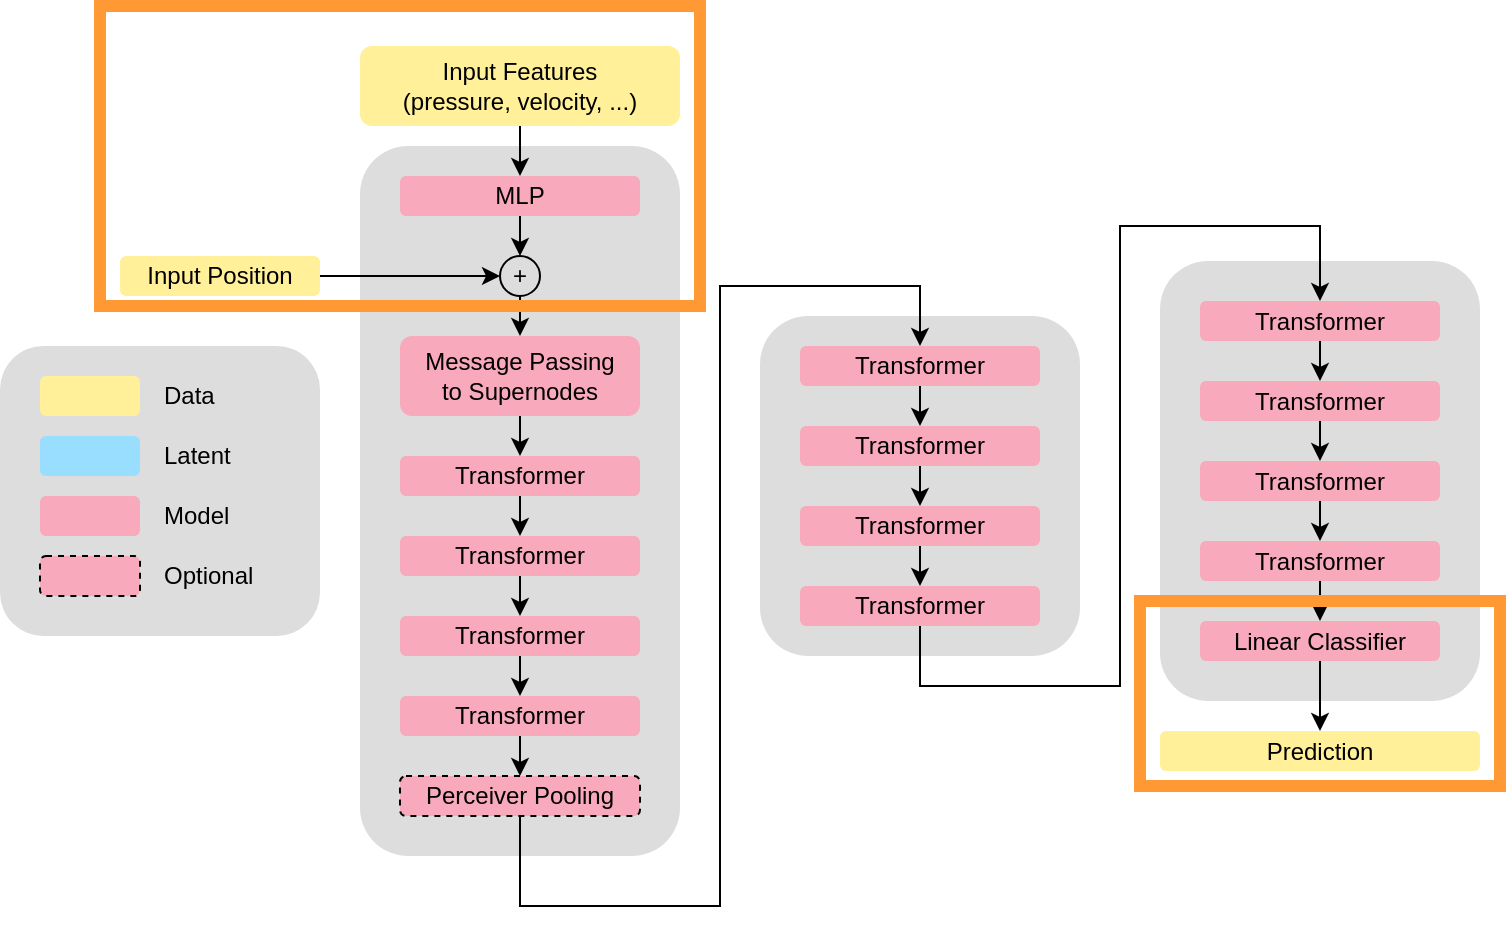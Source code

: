<mxfile version="15.4.0" type="device" pages="5"><diagram name="upt-dense-classifier" id="ya03KvJXZ_tSuceW642-"><mxGraphModel dx="785" dy="685" grid="1" gridSize="10" guides="1" tooltips="1" connect="1" arrows="1" fold="1" page="0" pageScale="1" pageWidth="850" pageHeight="1100" math="1" shadow="0"><root><mxCell id="76xxISr8HpUPfepOlkHv-0"/><mxCell id="76xxISr8HpUPfepOlkHv-1" parent="76xxISr8HpUPfepOlkHv-0"/><mxCell id="76xxISr8HpUPfepOlkHv-2" value="" style="rounded=1;whiteSpace=wrap;html=1;fillColor=#dddddd;fontColor=#333333;strokeColor=none;" vertex="1" parent="76xxISr8HpUPfepOlkHv-1"><mxGeometry x="840" y="205" width="160" height="170" as="geometry"/></mxCell><mxCell id="76xxISr8HpUPfepOlkHv-3" value="" style="rounded=1;whiteSpace=wrap;html=1;fillColor=#dddddd;fontColor=#333333;strokeColor=none;" vertex="1" parent="76xxISr8HpUPfepOlkHv-1"><mxGeometry x="640" y="120" width="160" height="355" as="geometry"/></mxCell><mxCell id="76xxISr8HpUPfepOlkHv-4" value="Message Passing&lt;br&gt;to Supernodes" style="rounded=1;whiteSpace=wrap;html=1;fillColor=#F9A9BC;strokeColor=none;" vertex="1" parent="76xxISr8HpUPfepOlkHv-1"><mxGeometry x="660" y="215" width="120" height="40" as="geometry"/></mxCell><mxCell id="76xxISr8HpUPfepOlkHv-5" style="edgeStyle=orthogonalEdgeStyle;rounded=0;orthogonalLoop=1;jettySize=auto;html=1;exitX=0.5;exitY=1;exitDx=0;exitDy=0;entryX=0.5;entryY=0;entryDx=0;entryDy=0;" edge="1" parent="76xxISr8HpUPfepOlkHv-1" source="76xxISr8HpUPfepOlkHv-4" target="76xxISr8HpUPfepOlkHv-7"><mxGeometry relative="1" as="geometry"><mxPoint x="720" y="275" as="sourcePoint"/></mxGeometry></mxCell><mxCell id="76xxISr8HpUPfepOlkHv-6" style="edgeStyle=orthogonalEdgeStyle;rounded=0;orthogonalLoop=1;jettySize=auto;html=1;exitX=0.5;exitY=1;exitDx=0;exitDy=0;entryX=0.5;entryY=0;entryDx=0;entryDy=0;" edge="1" parent="76xxISr8HpUPfepOlkHv-1" source="76xxISr8HpUPfepOlkHv-7" target="76xxISr8HpUPfepOlkHv-22"><mxGeometry relative="1" as="geometry"/></mxCell><mxCell id="76xxISr8HpUPfepOlkHv-7" value="Transformer" style="rounded=1;whiteSpace=wrap;html=1;fillColor=#F9A9BC;strokeColor=none;" vertex="1" parent="76xxISr8HpUPfepOlkHv-1"><mxGeometry x="660" y="275" width="120" height="20" as="geometry"/></mxCell><mxCell id="76xxISr8HpUPfepOlkHv-9" value="Perceiver Pooling" style="rounded=1;whiteSpace=wrap;html=1;fillColor=#F9A9BC;strokeColor=#000000;dashed=1;" vertex="1" parent="76xxISr8HpUPfepOlkHv-1"><mxGeometry x="660" y="435" width="120" height="20" as="geometry"/></mxCell><mxCell id="76xxISr8HpUPfepOlkHv-10" value="" style="rounded=1;whiteSpace=wrap;html=1;fillColor=#dddddd;fontColor=#333333;strokeColor=none;" vertex="1" parent="76xxISr8HpUPfepOlkHv-1"><mxGeometry x="460" y="220" width="160" height="145" as="geometry"/></mxCell><mxCell id="76xxISr8HpUPfepOlkHv-11" value="" style="rounded=1;whiteSpace=wrap;html=1;fillColor=#FFF099;strokeColor=none;" vertex="1" parent="76xxISr8HpUPfepOlkHv-1"><mxGeometry x="480" y="235" width="50" height="20" as="geometry"/></mxCell><mxCell id="76xxISr8HpUPfepOlkHv-12" value="Data" style="text;html=1;strokeColor=none;fillColor=none;align=left;verticalAlign=middle;whiteSpace=wrap;rounded=0;" vertex="1" parent="76xxISr8HpUPfepOlkHv-1"><mxGeometry x="540" y="235" width="60" height="20" as="geometry"/></mxCell><mxCell id="76xxISr8HpUPfepOlkHv-13" value="" style="rounded=1;whiteSpace=wrap;html=1;fillColor=#F9A9BC;strokeColor=none;" vertex="1" parent="76xxISr8HpUPfepOlkHv-1"><mxGeometry x="480" y="295" width="50" height="20" as="geometry"/></mxCell><mxCell id="76xxISr8HpUPfepOlkHv-14" value="Model" style="text;html=1;strokeColor=none;fillColor=none;align=left;verticalAlign=middle;whiteSpace=wrap;rounded=0;" vertex="1" parent="76xxISr8HpUPfepOlkHv-1"><mxGeometry x="540" y="295" width="60" height="20" as="geometry"/></mxCell><mxCell id="76xxISr8HpUPfepOlkHv-15" value="" style="rounded=1;whiteSpace=wrap;html=1;fillColor=#F9A9BC;strokeColor=#000000;dashed=1;" vertex="1" parent="76xxISr8HpUPfepOlkHv-1"><mxGeometry x="480" y="325" width="50" height="20" as="geometry"/></mxCell><mxCell id="76xxISr8HpUPfepOlkHv-16" value="Optional" style="text;html=1;strokeColor=none;fillColor=none;align=left;verticalAlign=middle;whiteSpace=wrap;rounded=0;" vertex="1" parent="76xxISr8HpUPfepOlkHv-1"><mxGeometry x="540" y="325" width="60" height="20" as="geometry"/></mxCell><mxCell id="76xxISr8HpUPfepOlkHv-17" style="edgeStyle=orthogonalEdgeStyle;rounded=0;orthogonalLoop=1;jettySize=auto;html=1;exitX=0.5;exitY=1;exitDx=0;exitDy=0;entryX=0.5;entryY=0;entryDx=0;entryDy=0;" edge="1" parent="76xxISr8HpUPfepOlkHv-1" source="76xxISr8HpUPfepOlkHv-18" target="76xxISr8HpUPfepOlkHv-9"><mxGeometry relative="1" as="geometry"/></mxCell><mxCell id="76xxISr8HpUPfepOlkHv-18" value="Transformer" style="rounded=1;whiteSpace=wrap;html=1;fillColor=#F9A9BC;strokeColor=none;" vertex="1" parent="76xxISr8HpUPfepOlkHv-1"><mxGeometry x="660" y="395" width="120" height="20" as="geometry"/></mxCell><mxCell id="76xxISr8HpUPfepOlkHv-19" style="edgeStyle=orthogonalEdgeStyle;rounded=0;orthogonalLoop=1;jettySize=auto;html=1;exitX=0.5;exitY=1;exitDx=0;exitDy=0;entryX=0.5;entryY=0;entryDx=0;entryDy=0;" edge="1" parent="76xxISr8HpUPfepOlkHv-1" source="76xxISr8HpUPfepOlkHv-20" target="76xxISr8HpUPfepOlkHv-18"><mxGeometry relative="1" as="geometry"/></mxCell><mxCell id="76xxISr8HpUPfepOlkHv-20" value="Transformer" style="rounded=1;whiteSpace=wrap;html=1;fillColor=#F9A9BC;strokeColor=none;" vertex="1" parent="76xxISr8HpUPfepOlkHv-1"><mxGeometry x="660" y="355" width="120" height="20" as="geometry"/></mxCell><mxCell id="76xxISr8HpUPfepOlkHv-21" style="edgeStyle=orthogonalEdgeStyle;rounded=0;orthogonalLoop=1;jettySize=auto;html=1;exitX=0.5;exitY=1;exitDx=0;exitDy=0;entryX=0.5;entryY=0;entryDx=0;entryDy=0;" edge="1" parent="76xxISr8HpUPfepOlkHv-1" source="76xxISr8HpUPfepOlkHv-22" target="76xxISr8HpUPfepOlkHv-20"><mxGeometry relative="1" as="geometry"/></mxCell><mxCell id="76xxISr8HpUPfepOlkHv-22" value="Transformer" style="rounded=1;whiteSpace=wrap;html=1;fillColor=#F9A9BC;strokeColor=none;" vertex="1" parent="76xxISr8HpUPfepOlkHv-1"><mxGeometry x="660" y="315" width="120" height="20" as="geometry"/></mxCell><mxCell id="76xxISr8HpUPfepOlkHv-23" style="edgeStyle=orthogonalEdgeStyle;rounded=0;orthogonalLoop=1;jettySize=auto;html=1;exitX=0.5;exitY=1;exitDx=0;exitDy=0;entryX=0.5;entryY=0;entryDx=0;entryDy=0;" edge="1" parent="76xxISr8HpUPfepOlkHv-1" source="76xxISr8HpUPfepOlkHv-24" target="76xxISr8HpUPfepOlkHv-30"><mxGeometry relative="1" as="geometry"/></mxCell><mxCell id="76xxISr8HpUPfepOlkHv-24" value="Transformer" style="rounded=1;whiteSpace=wrap;html=1;fillColor=#F9A9BC;strokeColor=none;" vertex="1" parent="76xxISr8HpUPfepOlkHv-1"><mxGeometry x="860" y="220" width="120" height="20" as="geometry"/></mxCell><mxCell id="76xxISr8HpUPfepOlkHv-26" value="Transformer" style="rounded=1;whiteSpace=wrap;html=1;fillColor=#F9A9BC;strokeColor=none;" vertex="1" parent="76xxISr8HpUPfepOlkHv-1"><mxGeometry x="860" y="340" width="120" height="20" as="geometry"/></mxCell><mxCell id="76xxISr8HpUPfepOlkHv-27" style="edgeStyle=orthogonalEdgeStyle;rounded=0;orthogonalLoop=1;jettySize=auto;html=1;exitX=0.5;exitY=1;exitDx=0;exitDy=0;entryX=0.5;entryY=0;entryDx=0;entryDy=0;" edge="1" parent="76xxISr8HpUPfepOlkHv-1" source="76xxISr8HpUPfepOlkHv-28" target="76xxISr8HpUPfepOlkHv-26"><mxGeometry relative="1" as="geometry"/></mxCell><mxCell id="76xxISr8HpUPfepOlkHv-28" value="Transformer" style="rounded=1;whiteSpace=wrap;html=1;fillColor=#F9A9BC;strokeColor=none;" vertex="1" parent="76xxISr8HpUPfepOlkHv-1"><mxGeometry x="860" y="300" width="120" height="20" as="geometry"/></mxCell><mxCell id="76xxISr8HpUPfepOlkHv-29" style="edgeStyle=orthogonalEdgeStyle;rounded=0;orthogonalLoop=1;jettySize=auto;html=1;exitX=0.5;exitY=1;exitDx=0;exitDy=0;entryX=0.5;entryY=0;entryDx=0;entryDy=0;" edge="1" parent="76xxISr8HpUPfepOlkHv-1" source="76xxISr8HpUPfepOlkHv-30" target="76xxISr8HpUPfepOlkHv-28"><mxGeometry relative="1" as="geometry"/></mxCell><mxCell id="76xxISr8HpUPfepOlkHv-30" value="Transformer" style="rounded=1;whiteSpace=wrap;html=1;fillColor=#F9A9BC;strokeColor=none;" vertex="1" parent="76xxISr8HpUPfepOlkHv-1"><mxGeometry x="860" y="260" width="120" height="20" as="geometry"/></mxCell><mxCell id="76xxISr8HpUPfepOlkHv-31" value="" style="rounded=1;whiteSpace=wrap;html=1;fillColor=#dddddd;fontColor=#333333;strokeColor=none;" vertex="1" parent="76xxISr8HpUPfepOlkHv-1"><mxGeometry x="1040" y="177.5" width="160" height="220" as="geometry"/></mxCell><mxCell id="76xxISr8HpUPfepOlkHv-32" style="edgeStyle=orthogonalEdgeStyle;rounded=0;orthogonalLoop=1;jettySize=auto;html=1;exitX=0.5;exitY=1;exitDx=0;exitDy=0;entryX=0.5;entryY=0;entryDx=0;entryDy=0;" edge="1" parent="76xxISr8HpUPfepOlkHv-1" source="76xxISr8HpUPfepOlkHv-33" target="76xxISr8HpUPfepOlkHv-39"><mxGeometry relative="1" as="geometry"/></mxCell><mxCell id="76xxISr8HpUPfepOlkHv-33" value="Transformer" style="rounded=1;whiteSpace=wrap;html=1;fillColor=#F9A9BC;strokeColor=none;" vertex="1" parent="76xxISr8HpUPfepOlkHv-1"><mxGeometry x="1060" y="197.5" width="120" height="20" as="geometry"/></mxCell><mxCell id="76xxISr8HpUPfepOlkHv-34" style="edgeStyle=orthogonalEdgeStyle;rounded=0;orthogonalLoop=1;jettySize=auto;html=1;exitX=0.5;exitY=1;exitDx=0;exitDy=0;entryX=0.5;entryY=0;entryDx=0;entryDy=0;" edge="1" parent="76xxISr8HpUPfepOlkHv-1" source="76xxISr8HpUPfepOlkHv-35" target="76xxISr8HpUPfepOlkHv-41"><mxGeometry relative="1" as="geometry"/></mxCell><mxCell id="76xxISr8HpUPfepOlkHv-35" value="Transformer" style="rounded=1;whiteSpace=wrap;html=1;fillColor=#F9A9BC;strokeColor=none;" vertex="1" parent="76xxISr8HpUPfepOlkHv-1"><mxGeometry x="1060" y="317.5" width="120" height="20" as="geometry"/></mxCell><mxCell id="76xxISr8HpUPfepOlkHv-36" style="edgeStyle=orthogonalEdgeStyle;rounded=0;orthogonalLoop=1;jettySize=auto;html=1;exitX=0.5;exitY=1;exitDx=0;exitDy=0;entryX=0.5;entryY=0;entryDx=0;entryDy=0;" edge="1" parent="76xxISr8HpUPfepOlkHv-1" source="76xxISr8HpUPfepOlkHv-37" target="76xxISr8HpUPfepOlkHv-35"><mxGeometry relative="1" as="geometry"/></mxCell><mxCell id="76xxISr8HpUPfepOlkHv-37" value="Transformer" style="rounded=1;whiteSpace=wrap;html=1;fillColor=#F9A9BC;strokeColor=none;" vertex="1" parent="76xxISr8HpUPfepOlkHv-1"><mxGeometry x="1060" y="277.5" width="120" height="20" as="geometry"/></mxCell><mxCell id="76xxISr8HpUPfepOlkHv-38" style="edgeStyle=orthogonalEdgeStyle;rounded=0;orthogonalLoop=1;jettySize=auto;html=1;exitX=0.5;exitY=1;exitDx=0;exitDy=0;entryX=0.5;entryY=0;entryDx=0;entryDy=0;" edge="1" parent="76xxISr8HpUPfepOlkHv-1" source="76xxISr8HpUPfepOlkHv-39" target="76xxISr8HpUPfepOlkHv-37"><mxGeometry relative="1" as="geometry"/></mxCell><mxCell id="76xxISr8HpUPfepOlkHv-39" value="Transformer" style="rounded=1;whiteSpace=wrap;html=1;fillColor=#F9A9BC;strokeColor=none;" vertex="1" parent="76xxISr8HpUPfepOlkHv-1"><mxGeometry x="1060" y="237.5" width="120" height="20" as="geometry"/></mxCell><mxCell id="76xxISr8HpUPfepOlkHv-40" style="edgeStyle=orthogonalEdgeStyle;rounded=0;orthogonalLoop=1;jettySize=auto;html=1;exitX=0.5;exitY=1;exitDx=0;exitDy=0;entryX=0.5;entryY=0;entryDx=0;entryDy=0;" edge="1" parent="76xxISr8HpUPfepOlkHv-1" source="76xxISr8HpUPfepOlkHv-41" target="76xxISr8HpUPfepOlkHv-56"><mxGeometry relative="1" as="geometry"/></mxCell><mxCell id="76xxISr8HpUPfepOlkHv-41" value="Linear Classifier" style="rounded=1;whiteSpace=wrap;html=1;fillColor=#F9A9BC;strokeColor=none;" vertex="1" parent="76xxISr8HpUPfepOlkHv-1"><mxGeometry x="1060" y="357.5" width="120" height="20" as="geometry"/></mxCell><mxCell id="76xxISr8HpUPfepOlkHv-42" value="" style="rounded=1;whiteSpace=wrap;html=1;fillColor=#99deff;strokeColor=none;" vertex="1" parent="76xxISr8HpUPfepOlkHv-1"><mxGeometry x="480" y="265" width="50" height="20" as="geometry"/></mxCell><mxCell id="76xxISr8HpUPfepOlkHv-43" value="Latent" style="text;html=1;strokeColor=none;fillColor=none;align=left;verticalAlign=middle;whiteSpace=wrap;rounded=0;" vertex="1" parent="76xxISr8HpUPfepOlkHv-1"><mxGeometry x="540" y="265" width="60" height="20" as="geometry"/></mxCell><mxCell id="76xxISr8HpUPfepOlkHv-44" style="edgeStyle=orthogonalEdgeStyle;rounded=0;orthogonalLoop=1;jettySize=auto;html=1;exitX=0.5;exitY=1;exitDx=0;exitDy=0;entryX=0.5;entryY=0;entryDx=0;entryDy=0;" edge="1" parent="76xxISr8HpUPfepOlkHv-1" source="76xxISr8HpUPfepOlkHv-45" target="76xxISr8HpUPfepOlkHv-48"><mxGeometry relative="1" as="geometry"/></mxCell><mxCell id="76xxISr8HpUPfepOlkHv-45" value="Input Features&lt;br&gt;(pressure, velocity, ...)" style="rounded=1;whiteSpace=wrap;html=1;fillColor=#FFF099;strokeColor=none;" vertex="1" parent="76xxISr8HpUPfepOlkHv-1"><mxGeometry x="640" y="70" width="160" height="40" as="geometry"/></mxCell><mxCell id="76xxISr8HpUPfepOlkHv-46" value="Input Position" style="rounded=1;whiteSpace=wrap;html=1;fillColor=#FFF099;strokeColor=none;" vertex="1" parent="76xxISr8HpUPfepOlkHv-1"><mxGeometry x="520" y="175" width="100" height="20" as="geometry"/></mxCell><mxCell id="76xxISr8HpUPfepOlkHv-47" style="edgeStyle=orthogonalEdgeStyle;rounded=0;orthogonalLoop=1;jettySize=auto;html=1;exitX=0.5;exitY=1;exitDx=0;exitDy=0;entryX=0.5;entryY=0;entryDx=0;entryDy=0;" edge="1" parent="76xxISr8HpUPfepOlkHv-1" source="76xxISr8HpUPfepOlkHv-48" target="76xxISr8HpUPfepOlkHv-51"><mxGeometry relative="1" as="geometry"/></mxCell><mxCell id="76xxISr8HpUPfepOlkHv-48" value="MLP" style="rounded=1;whiteSpace=wrap;html=1;fillColor=#F9A9BC;strokeColor=none;" vertex="1" parent="76xxISr8HpUPfepOlkHv-1"><mxGeometry x="660" y="135" width="120" height="20" as="geometry"/></mxCell><mxCell id="76xxISr8HpUPfepOlkHv-49" style="edgeStyle=orthogonalEdgeStyle;rounded=0;orthogonalLoop=1;jettySize=auto;html=1;entryX=0;entryY=0.5;entryDx=0;entryDy=0;exitX=1;exitY=0.5;exitDx=0;exitDy=0;" edge="1" parent="76xxISr8HpUPfepOlkHv-1" source="76xxISr8HpUPfepOlkHv-46" target="76xxISr8HpUPfepOlkHv-51"><mxGeometry relative="1" as="geometry"><mxPoint x="630" y="205" as="sourcePoint"/></mxGeometry></mxCell><mxCell id="76xxISr8HpUPfepOlkHv-50" style="edgeStyle=orthogonalEdgeStyle;rounded=0;orthogonalLoop=1;jettySize=auto;html=1;exitX=0.5;exitY=1;exitDx=0;exitDy=0;entryX=0.5;entryY=0;entryDx=0;entryDy=0;" edge="1" parent="76xxISr8HpUPfepOlkHv-1" source="76xxISr8HpUPfepOlkHv-51" target="76xxISr8HpUPfepOlkHv-4"><mxGeometry relative="1" as="geometry"/></mxCell><mxCell id="76xxISr8HpUPfepOlkHv-51" value="+" style="ellipse;whiteSpace=wrap;html=1;rounded=1;strokeColor=#000000;fillColor=none;" vertex="1" parent="76xxISr8HpUPfepOlkHv-1"><mxGeometry x="710" y="175" width="20" height="20" as="geometry"/></mxCell><mxCell id="76xxISr8HpUPfepOlkHv-52" style="edgeStyle=orthogonalEdgeStyle;rounded=0;orthogonalLoop=1;jettySize=auto;html=1;exitX=0.5;exitY=1;exitDx=0;exitDy=0;entryX=0.5;entryY=0;entryDx=0;entryDy=0;" edge="1" parent="76xxISr8HpUPfepOlkHv-1" source="76xxISr8HpUPfepOlkHv-9" target="76xxISr8HpUPfepOlkHv-24"><mxGeometry relative="1" as="geometry"><Array as="points"><mxPoint x="720" y="500"/><mxPoint x="820" y="500"/><mxPoint x="820" y="190"/><mxPoint x="920" y="190"/></Array><mxPoint x="780" y="500" as="sourcePoint"/></mxGeometry></mxCell><mxCell id="76xxISr8HpUPfepOlkHv-54" style="edgeStyle=orthogonalEdgeStyle;rounded=0;orthogonalLoop=1;jettySize=auto;html=1;exitX=0.5;exitY=1;exitDx=0;exitDy=0;entryX=0.5;entryY=0;entryDx=0;entryDy=0;" edge="1" parent="76xxISr8HpUPfepOlkHv-1" source="76xxISr8HpUPfepOlkHv-26" target="76xxISr8HpUPfepOlkHv-33"><mxGeometry relative="1" as="geometry"><Array as="points"><mxPoint x="920" y="390"/><mxPoint x="1020" y="390"/><mxPoint x="1020" y="160"/><mxPoint x="1120" y="160"/></Array><mxPoint x="920" y="415" as="sourcePoint"/></mxGeometry></mxCell><mxCell id="76xxISr8HpUPfepOlkHv-56" value="Prediction" style="rounded=1;whiteSpace=wrap;html=1;fillColor=#FFF099;strokeColor=none;" vertex="1" parent="76xxISr8HpUPfepOlkHv-1"><mxGeometry x="1040" y="412.5" width="160" height="20" as="geometry"/></mxCell><mxCell id="oowcF7A5mUZJTLLpYJBa-1" value="" style="rounded=0;whiteSpace=wrap;html=1;fillColor=none;strokeColor=#FF9933;strokeWidth=6;" vertex="1" parent="76xxISr8HpUPfepOlkHv-1"><mxGeometry x="510" y="50" width="300" height="150" as="geometry"/></mxCell><mxCell id="oowcF7A5mUZJTLLpYJBa-2" value="" style="rounded=0;whiteSpace=wrap;html=1;fillColor=none;strokeColor=#FF9933;strokeWidth=6;" vertex="1" parent="76xxISr8HpUPfepOlkHv-1"><mxGeometry x="1030" y="347.5" width="180" height="92.5" as="geometry"/></mxCell></root></mxGraphModel></diagram><diagram name="upt-dense-autoencoder" id="kDYe3Ld5c09P2kZd4CI2"><mxGraphModel dx="785" dy="685" grid="1" gridSize="10" guides="1" tooltips="1" connect="1" arrows="1" fold="1" page="0" pageScale="1" pageWidth="850" pageHeight="1100" math="1" shadow="0"><root><mxCell id="kc3K9dX5FLttQ3ZfNbkt-0"/><mxCell id="kc3K9dX5FLttQ3ZfNbkt-1" parent="kc3K9dX5FLttQ3ZfNbkt-0"/><mxCell id="kc3K9dX5FLttQ3ZfNbkt-2" value="" style="rounded=1;whiteSpace=wrap;html=1;fillColor=#dddddd;fontColor=#333333;strokeColor=none;" vertex="1" parent="kc3K9dX5FLttQ3ZfNbkt-1"><mxGeometry x="840" y="205" width="160" height="170" as="geometry"/></mxCell><mxCell id="kc3K9dX5FLttQ3ZfNbkt-3" value="" style="rounded=1;whiteSpace=wrap;html=1;fillColor=#dddddd;fontColor=#333333;strokeColor=none;" vertex="1" parent="kc3K9dX5FLttQ3ZfNbkt-1"><mxGeometry x="640" y="120" width="160" height="355" as="geometry"/></mxCell><mxCell id="kc3K9dX5FLttQ3ZfNbkt-4" value="Message Passing&lt;br&gt;to Supernodes" style="rounded=1;whiteSpace=wrap;html=1;fillColor=#F9A9BC;strokeColor=none;" vertex="1" parent="kc3K9dX5FLttQ3ZfNbkt-1"><mxGeometry x="660" y="215" width="120" height="40" as="geometry"/></mxCell><mxCell id="kc3K9dX5FLttQ3ZfNbkt-5" style="edgeStyle=orthogonalEdgeStyle;rounded=0;orthogonalLoop=1;jettySize=auto;html=1;exitX=0.5;exitY=1;exitDx=0;exitDy=0;entryX=0.5;entryY=0;entryDx=0;entryDy=0;" edge="1" parent="kc3K9dX5FLttQ3ZfNbkt-1" source="kc3K9dX5FLttQ3ZfNbkt-4" target="kc3K9dX5FLttQ3ZfNbkt-7"><mxGeometry relative="1" as="geometry"><mxPoint x="720" y="275" as="sourcePoint"/></mxGeometry></mxCell><mxCell id="kc3K9dX5FLttQ3ZfNbkt-6" style="edgeStyle=orthogonalEdgeStyle;rounded=0;orthogonalLoop=1;jettySize=auto;html=1;exitX=0.5;exitY=1;exitDx=0;exitDy=0;entryX=0.5;entryY=0;entryDx=0;entryDy=0;" edge="1" parent="kc3K9dX5FLttQ3ZfNbkt-1" source="kc3K9dX5FLttQ3ZfNbkt-7" target="kc3K9dX5FLttQ3ZfNbkt-21"><mxGeometry relative="1" as="geometry"/></mxCell><mxCell id="kc3K9dX5FLttQ3ZfNbkt-7" value="Transformer" style="rounded=1;whiteSpace=wrap;html=1;fillColor=#F9A9BC;strokeColor=none;" vertex="1" parent="kc3K9dX5FLttQ3ZfNbkt-1"><mxGeometry x="660" y="275" width="120" height="20" as="geometry"/></mxCell><mxCell id="kc3K9dX5FLttQ3ZfNbkt-8" value="Perceiver Pooling" style="rounded=1;whiteSpace=wrap;html=1;fillColor=#F9A9BC;strokeColor=#000000;dashed=1;" vertex="1" parent="kc3K9dX5FLttQ3ZfNbkt-1"><mxGeometry x="660" y="435" width="120" height="20" as="geometry"/></mxCell><mxCell id="kc3K9dX5FLttQ3ZfNbkt-9" value="" style="rounded=1;whiteSpace=wrap;html=1;fillColor=#dddddd;fontColor=#333333;strokeColor=none;" vertex="1" parent="kc3K9dX5FLttQ3ZfNbkt-1"><mxGeometry x="460" y="220" width="160" height="145" as="geometry"/></mxCell><mxCell id="kc3K9dX5FLttQ3ZfNbkt-10" value="" style="rounded=1;whiteSpace=wrap;html=1;fillColor=#FFF099;strokeColor=none;" vertex="1" parent="kc3K9dX5FLttQ3ZfNbkt-1"><mxGeometry x="480" y="235" width="50" height="20" as="geometry"/></mxCell><mxCell id="kc3K9dX5FLttQ3ZfNbkt-11" value="Data" style="text;html=1;strokeColor=none;fillColor=none;align=left;verticalAlign=middle;whiteSpace=wrap;rounded=0;" vertex="1" parent="kc3K9dX5FLttQ3ZfNbkt-1"><mxGeometry x="540" y="235" width="60" height="20" as="geometry"/></mxCell><mxCell id="kc3K9dX5FLttQ3ZfNbkt-12" value="" style="rounded=1;whiteSpace=wrap;html=1;fillColor=#F9A9BC;strokeColor=none;" vertex="1" parent="kc3K9dX5FLttQ3ZfNbkt-1"><mxGeometry x="480" y="295" width="50" height="20" as="geometry"/></mxCell><mxCell id="kc3K9dX5FLttQ3ZfNbkt-13" value="Model" style="text;html=1;strokeColor=none;fillColor=none;align=left;verticalAlign=middle;whiteSpace=wrap;rounded=0;" vertex="1" parent="kc3K9dX5FLttQ3ZfNbkt-1"><mxGeometry x="540" y="295" width="60" height="20" as="geometry"/></mxCell><mxCell id="kc3K9dX5FLttQ3ZfNbkt-14" value="" style="rounded=1;whiteSpace=wrap;html=1;fillColor=#F9A9BC;strokeColor=#000000;dashed=1;" vertex="1" parent="kc3K9dX5FLttQ3ZfNbkt-1"><mxGeometry x="480" y="325" width="50" height="20" as="geometry"/></mxCell><mxCell id="kc3K9dX5FLttQ3ZfNbkt-15" value="Optional" style="text;html=1;strokeColor=none;fillColor=none;align=left;verticalAlign=middle;whiteSpace=wrap;rounded=0;" vertex="1" parent="kc3K9dX5FLttQ3ZfNbkt-1"><mxGeometry x="540" y="325" width="60" height="20" as="geometry"/></mxCell><mxCell id="kc3K9dX5FLttQ3ZfNbkt-16" style="edgeStyle=orthogonalEdgeStyle;rounded=0;orthogonalLoop=1;jettySize=auto;html=1;exitX=0.5;exitY=1;exitDx=0;exitDy=0;entryX=0.5;entryY=0;entryDx=0;entryDy=0;" edge="1" parent="kc3K9dX5FLttQ3ZfNbkt-1" source="kc3K9dX5FLttQ3ZfNbkt-17" target="kc3K9dX5FLttQ3ZfNbkt-8"><mxGeometry relative="1" as="geometry"/></mxCell><mxCell id="kc3K9dX5FLttQ3ZfNbkt-17" value="Transformer" style="rounded=1;whiteSpace=wrap;html=1;fillColor=#F9A9BC;strokeColor=none;" vertex="1" parent="kc3K9dX5FLttQ3ZfNbkt-1"><mxGeometry x="660" y="395" width="120" height="20" as="geometry"/></mxCell><mxCell id="kc3K9dX5FLttQ3ZfNbkt-18" style="edgeStyle=orthogonalEdgeStyle;rounded=0;orthogonalLoop=1;jettySize=auto;html=1;exitX=0.5;exitY=1;exitDx=0;exitDy=0;entryX=0.5;entryY=0;entryDx=0;entryDy=0;" edge="1" parent="kc3K9dX5FLttQ3ZfNbkt-1" source="kc3K9dX5FLttQ3ZfNbkt-19" target="kc3K9dX5FLttQ3ZfNbkt-17"><mxGeometry relative="1" as="geometry"/></mxCell><mxCell id="kc3K9dX5FLttQ3ZfNbkt-19" value="Transformer" style="rounded=1;whiteSpace=wrap;html=1;fillColor=#F9A9BC;strokeColor=none;" vertex="1" parent="kc3K9dX5FLttQ3ZfNbkt-1"><mxGeometry x="660" y="355" width="120" height="20" as="geometry"/></mxCell><mxCell id="kc3K9dX5FLttQ3ZfNbkt-20" style="edgeStyle=orthogonalEdgeStyle;rounded=0;orthogonalLoop=1;jettySize=auto;html=1;exitX=0.5;exitY=1;exitDx=0;exitDy=0;entryX=0.5;entryY=0;entryDx=0;entryDy=0;" edge="1" parent="kc3K9dX5FLttQ3ZfNbkt-1" source="kc3K9dX5FLttQ3ZfNbkt-21" target="kc3K9dX5FLttQ3ZfNbkt-19"><mxGeometry relative="1" as="geometry"/></mxCell><mxCell id="kc3K9dX5FLttQ3ZfNbkt-21" value="Transformer" style="rounded=1;whiteSpace=wrap;html=1;fillColor=#F9A9BC;strokeColor=none;" vertex="1" parent="kc3K9dX5FLttQ3ZfNbkt-1"><mxGeometry x="660" y="315" width="120" height="20" as="geometry"/></mxCell><mxCell id="kc3K9dX5FLttQ3ZfNbkt-22" style="edgeStyle=orthogonalEdgeStyle;rounded=0;orthogonalLoop=1;jettySize=auto;html=1;exitX=0.5;exitY=1;exitDx=0;exitDy=0;entryX=0.5;entryY=0;entryDx=0;entryDy=0;" edge="1" parent="kc3K9dX5FLttQ3ZfNbkt-1" source="kc3K9dX5FLttQ3ZfNbkt-23" target="kc3K9dX5FLttQ3ZfNbkt-28"><mxGeometry relative="1" as="geometry"/></mxCell><mxCell id="kc3K9dX5FLttQ3ZfNbkt-23" value="Transformer" style="rounded=1;whiteSpace=wrap;html=1;fillColor=#F9A9BC;strokeColor=none;" vertex="1" parent="kc3K9dX5FLttQ3ZfNbkt-1"><mxGeometry x="860" y="220" width="120" height="20" as="geometry"/></mxCell><mxCell id="kc3K9dX5FLttQ3ZfNbkt-24" value="Transformer" style="rounded=1;whiteSpace=wrap;html=1;fillColor=#F9A9BC;strokeColor=none;" vertex="1" parent="kc3K9dX5FLttQ3ZfNbkt-1"><mxGeometry x="860" y="340" width="120" height="20" as="geometry"/></mxCell><mxCell id="kc3K9dX5FLttQ3ZfNbkt-25" style="edgeStyle=orthogonalEdgeStyle;rounded=0;orthogonalLoop=1;jettySize=auto;html=1;exitX=0.5;exitY=1;exitDx=0;exitDy=0;entryX=0.5;entryY=0;entryDx=0;entryDy=0;" edge="1" parent="kc3K9dX5FLttQ3ZfNbkt-1" source="kc3K9dX5FLttQ3ZfNbkt-26" target="kc3K9dX5FLttQ3ZfNbkt-24"><mxGeometry relative="1" as="geometry"/></mxCell><mxCell id="kc3K9dX5FLttQ3ZfNbkt-26" value="Transformer" style="rounded=1;whiteSpace=wrap;html=1;fillColor=#F9A9BC;strokeColor=none;" vertex="1" parent="kc3K9dX5FLttQ3ZfNbkt-1"><mxGeometry x="860" y="300" width="120" height="20" as="geometry"/></mxCell><mxCell id="kc3K9dX5FLttQ3ZfNbkt-27" style="edgeStyle=orthogonalEdgeStyle;rounded=0;orthogonalLoop=1;jettySize=auto;html=1;exitX=0.5;exitY=1;exitDx=0;exitDy=0;entryX=0.5;entryY=0;entryDx=0;entryDy=0;" edge="1" parent="kc3K9dX5FLttQ3ZfNbkt-1" source="kc3K9dX5FLttQ3ZfNbkt-28" target="kc3K9dX5FLttQ3ZfNbkt-26"><mxGeometry relative="1" as="geometry"/></mxCell><mxCell id="kc3K9dX5FLttQ3ZfNbkt-28" value="Transformer" style="rounded=1;whiteSpace=wrap;html=1;fillColor=#F9A9BC;strokeColor=none;" vertex="1" parent="kc3K9dX5FLttQ3ZfNbkt-1"><mxGeometry x="860" y="260" width="120" height="20" as="geometry"/></mxCell><mxCell id="kc3K9dX5FLttQ3ZfNbkt-29" value="" style="rounded=1;whiteSpace=wrap;html=1;fillColor=#dddddd;fontColor=#333333;strokeColor=none;" vertex="1" parent="kc3K9dX5FLttQ3ZfNbkt-1"><mxGeometry x="1040" y="177.5" width="160" height="220" as="geometry"/></mxCell><mxCell id="kc3K9dX5FLttQ3ZfNbkt-30" style="edgeStyle=orthogonalEdgeStyle;rounded=0;orthogonalLoop=1;jettySize=auto;html=1;exitX=0.5;exitY=1;exitDx=0;exitDy=0;entryX=0.5;entryY=0;entryDx=0;entryDy=0;" edge="1" parent="kc3K9dX5FLttQ3ZfNbkt-1" source="kc3K9dX5FLttQ3ZfNbkt-31" target="kc3K9dX5FLttQ3ZfNbkt-37"><mxGeometry relative="1" as="geometry"/></mxCell><mxCell id="kc3K9dX5FLttQ3ZfNbkt-31" value="Transformer" style="rounded=1;whiteSpace=wrap;html=1;fillColor=#F9A9BC;strokeColor=none;" vertex="1" parent="kc3K9dX5FLttQ3ZfNbkt-1"><mxGeometry x="1060" y="197.5" width="120" height="20" as="geometry"/></mxCell><mxCell id="kc3K9dX5FLttQ3ZfNbkt-32" style="edgeStyle=orthogonalEdgeStyle;rounded=0;orthogonalLoop=1;jettySize=auto;html=1;exitX=0.5;exitY=1;exitDx=0;exitDy=0;entryX=0.5;entryY=0;entryDx=0;entryDy=0;" edge="1" parent="kc3K9dX5FLttQ3ZfNbkt-1" source="kc3K9dX5FLttQ3ZfNbkt-33"><mxGeometry relative="1" as="geometry"><mxPoint x="1120" y="357.5" as="targetPoint"/></mxGeometry></mxCell><mxCell id="kc3K9dX5FLttQ3ZfNbkt-33" value="Transformer" style="rounded=1;whiteSpace=wrap;html=1;fillColor=#F9A9BC;strokeColor=none;" vertex="1" parent="kc3K9dX5FLttQ3ZfNbkt-1"><mxGeometry x="1060" y="317.5" width="120" height="20" as="geometry"/></mxCell><mxCell id="kc3K9dX5FLttQ3ZfNbkt-34" style="edgeStyle=orthogonalEdgeStyle;rounded=0;orthogonalLoop=1;jettySize=auto;html=1;exitX=0.5;exitY=1;exitDx=0;exitDy=0;entryX=0.5;entryY=0;entryDx=0;entryDy=0;" edge="1" parent="kc3K9dX5FLttQ3ZfNbkt-1" source="kc3K9dX5FLttQ3ZfNbkt-35" target="kc3K9dX5FLttQ3ZfNbkt-33"><mxGeometry relative="1" as="geometry"/></mxCell><mxCell id="kc3K9dX5FLttQ3ZfNbkt-35" value="Transformer" style="rounded=1;whiteSpace=wrap;html=1;fillColor=#F9A9BC;strokeColor=none;" vertex="1" parent="kc3K9dX5FLttQ3ZfNbkt-1"><mxGeometry x="1060" y="277.5" width="120" height="20" as="geometry"/></mxCell><mxCell id="kc3K9dX5FLttQ3ZfNbkt-36" style="edgeStyle=orthogonalEdgeStyle;rounded=0;orthogonalLoop=1;jettySize=auto;html=1;exitX=0.5;exitY=1;exitDx=0;exitDy=0;entryX=0.5;entryY=0;entryDx=0;entryDy=0;" edge="1" parent="kc3K9dX5FLttQ3ZfNbkt-1" source="kc3K9dX5FLttQ3ZfNbkt-37" target="kc3K9dX5FLttQ3ZfNbkt-35"><mxGeometry relative="1" as="geometry"/></mxCell><mxCell id="kc3K9dX5FLttQ3ZfNbkt-37" value="Transformer" style="rounded=1;whiteSpace=wrap;html=1;fillColor=#F9A9BC;strokeColor=none;" vertex="1" parent="kc3K9dX5FLttQ3ZfNbkt-1"><mxGeometry x="1060" y="237.5" width="120" height="20" as="geometry"/></mxCell><mxCell id="kc3K9dX5FLttQ3ZfNbkt-40" value="" style="rounded=1;whiteSpace=wrap;html=1;fillColor=#99deff;strokeColor=none;" vertex="1" parent="kc3K9dX5FLttQ3ZfNbkt-1"><mxGeometry x="480" y="265" width="50" height="20" as="geometry"/></mxCell><mxCell id="kc3K9dX5FLttQ3ZfNbkt-41" value="Latent" style="text;html=1;strokeColor=none;fillColor=none;align=left;verticalAlign=middle;whiteSpace=wrap;rounded=0;" vertex="1" parent="kc3K9dX5FLttQ3ZfNbkt-1"><mxGeometry x="540" y="265" width="60" height="20" as="geometry"/></mxCell><mxCell id="kc3K9dX5FLttQ3ZfNbkt-42" style="edgeStyle=orthogonalEdgeStyle;rounded=0;orthogonalLoop=1;jettySize=auto;html=1;exitX=0.5;exitY=1;exitDx=0;exitDy=0;entryX=0.5;entryY=0;entryDx=0;entryDy=0;" edge="1" parent="kc3K9dX5FLttQ3ZfNbkt-1" source="kc3K9dX5FLttQ3ZfNbkt-43" target="kc3K9dX5FLttQ3ZfNbkt-46"><mxGeometry relative="1" as="geometry"/></mxCell><mxCell id="kc3K9dX5FLttQ3ZfNbkt-43" value="Input Features&lt;br&gt;(pressure, velocity, ...)" style="rounded=1;whiteSpace=wrap;html=1;fillColor=#FFF099;strokeColor=none;" vertex="1" parent="kc3K9dX5FLttQ3ZfNbkt-1"><mxGeometry x="640" y="70" width="160" height="40" as="geometry"/></mxCell><mxCell id="kc3K9dX5FLttQ3ZfNbkt-44" value="Input Position" style="rounded=1;whiteSpace=wrap;html=1;fillColor=#FFF099;strokeColor=none;" vertex="1" parent="kc3K9dX5FLttQ3ZfNbkt-1"><mxGeometry x="520" y="175" width="100" height="20" as="geometry"/></mxCell><mxCell id="kc3K9dX5FLttQ3ZfNbkt-45" style="edgeStyle=orthogonalEdgeStyle;rounded=0;orthogonalLoop=1;jettySize=auto;html=1;exitX=0.5;exitY=1;exitDx=0;exitDy=0;entryX=0.5;entryY=0;entryDx=0;entryDy=0;" edge="1" parent="kc3K9dX5FLttQ3ZfNbkt-1" source="kc3K9dX5FLttQ3ZfNbkt-46" target="kc3K9dX5FLttQ3ZfNbkt-49"><mxGeometry relative="1" as="geometry"/></mxCell><mxCell id="kc3K9dX5FLttQ3ZfNbkt-46" value="MLP" style="rounded=1;whiteSpace=wrap;html=1;fillColor=#F9A9BC;strokeColor=none;" vertex="1" parent="kc3K9dX5FLttQ3ZfNbkt-1"><mxGeometry x="660" y="135" width="120" height="20" as="geometry"/></mxCell><mxCell id="kc3K9dX5FLttQ3ZfNbkt-47" style="edgeStyle=orthogonalEdgeStyle;rounded=0;orthogonalLoop=1;jettySize=auto;html=1;entryX=0;entryY=0.5;entryDx=0;entryDy=0;exitX=1;exitY=0.5;exitDx=0;exitDy=0;" edge="1" parent="kc3K9dX5FLttQ3ZfNbkt-1" source="kc3K9dX5FLttQ3ZfNbkt-44" target="kc3K9dX5FLttQ3ZfNbkt-49"><mxGeometry relative="1" as="geometry"><mxPoint x="630" y="205" as="sourcePoint"/></mxGeometry></mxCell><mxCell id="kc3K9dX5FLttQ3ZfNbkt-48" style="edgeStyle=orthogonalEdgeStyle;rounded=0;orthogonalLoop=1;jettySize=auto;html=1;exitX=0.5;exitY=1;exitDx=0;exitDy=0;entryX=0.5;entryY=0;entryDx=0;entryDy=0;" edge="1" parent="kc3K9dX5FLttQ3ZfNbkt-1" source="kc3K9dX5FLttQ3ZfNbkt-49" target="kc3K9dX5FLttQ3ZfNbkt-4"><mxGeometry relative="1" as="geometry"/></mxCell><mxCell id="kc3K9dX5FLttQ3ZfNbkt-49" value="+" style="ellipse;whiteSpace=wrap;html=1;rounded=1;strokeColor=#000000;fillColor=none;" vertex="1" parent="kc3K9dX5FLttQ3ZfNbkt-1"><mxGeometry x="710" y="175" width="20" height="20" as="geometry"/></mxCell><mxCell id="kc3K9dX5FLttQ3ZfNbkt-50" style="edgeStyle=orthogonalEdgeStyle;rounded=0;orthogonalLoop=1;jettySize=auto;html=1;exitX=0.5;exitY=1;exitDx=0;exitDy=0;entryX=0.5;entryY=0;entryDx=0;entryDy=0;" edge="1" parent="kc3K9dX5FLttQ3ZfNbkt-1" source="kc3K9dX5FLttQ3ZfNbkt-8" target="kc3K9dX5FLttQ3ZfNbkt-23"><mxGeometry relative="1" as="geometry"><Array as="points"><mxPoint x="720" y="500"/><mxPoint x="820" y="500"/><mxPoint x="820" y="190"/><mxPoint x="920" y="190"/></Array><mxPoint x="780" y="500" as="sourcePoint"/></mxGeometry></mxCell><mxCell id="kc3K9dX5FLttQ3ZfNbkt-51" style="edgeStyle=orthogonalEdgeStyle;rounded=0;orthogonalLoop=1;jettySize=auto;html=1;exitX=0.5;exitY=1;exitDx=0;exitDy=0;entryX=0.5;entryY=0;entryDx=0;entryDy=0;" edge="1" parent="kc3K9dX5FLttQ3ZfNbkt-1" source="kc3K9dX5FLttQ3ZfNbkt-24" target="kc3K9dX5FLttQ3ZfNbkt-31"><mxGeometry relative="1" as="geometry"><Array as="points"><mxPoint x="920" y="390"/><mxPoint x="1020" y="390"/><mxPoint x="1020" y="160"/><mxPoint x="1120" y="160"/></Array><mxPoint x="920" y="415" as="sourcePoint"/></mxGeometry></mxCell><mxCell id="kc3K9dX5FLttQ3ZfNbkt-53" value="" style="rounded=0;whiteSpace=wrap;html=1;fillColor=none;strokeColor=#FF9933;strokeWidth=6;" vertex="1" parent="kc3K9dX5FLttQ3ZfNbkt-1"><mxGeometry x="510" y="50" width="300" height="150" as="geometry"/></mxCell><mxCell id="oljFZ4WC4VrGVCtkVg-A-0" style="edgeStyle=orthogonalEdgeStyle;rounded=0;orthogonalLoop=1;jettySize=auto;html=1;exitX=0.5;exitY=1;exitDx=0;exitDy=0;entryX=0.5;entryY=0;entryDx=0;entryDy=0;" edge="1" parent="kc3K9dX5FLttQ3ZfNbkt-1" source="oljFZ4WC4VrGVCtkVg-A-1" target="oljFZ4WC4VrGVCtkVg-A-2"><mxGeometry relative="1" as="geometry"/></mxCell><mxCell id="oljFZ4WC4VrGVCtkVg-A-1" value="Perceiver Decoder" style="rounded=1;whiteSpace=wrap;html=1;fillColor=#F9A9BC;strokeColor=none;" vertex="1" parent="kc3K9dX5FLttQ3ZfNbkt-1"><mxGeometry x="1060" y="358" width="120" height="20" as="geometry"/></mxCell><mxCell id="oljFZ4WC4VrGVCtkVg-A-2" value="Output Features" style="rounded=1;whiteSpace=wrap;html=1;fillColor=#FFF099;strokeColor=none;" vertex="1" parent="kc3K9dX5FLttQ3ZfNbkt-1"><mxGeometry x="1040" y="413" width="160" height="20" as="geometry"/></mxCell><mxCell id="oljFZ4WC4VrGVCtkVg-A-3" style="edgeStyle=orthogonalEdgeStyle;rounded=0;orthogonalLoop=1;jettySize=auto;html=1;exitX=0;exitY=0.5;exitDx=0;exitDy=0;entryX=1;entryY=0.5;entryDx=0;entryDy=0;" edge="1" parent="kc3K9dX5FLttQ3ZfNbkt-1" source="oljFZ4WC4VrGVCtkVg-A-4" target="oljFZ4WC4VrGVCtkVg-A-1"><mxGeometry relative="1" as="geometry"/></mxCell><mxCell id="oljFZ4WC4VrGVCtkVg-A-4" value="Output Position" style="rounded=1;whiteSpace=wrap;html=1;fillColor=#FFF099;strokeColor=none;" vertex="1" parent="kc3K9dX5FLttQ3ZfNbkt-1"><mxGeometry x="1220" y="358" width="100" height="20" as="geometry"/></mxCell></root></mxGraphModel></diagram><diagram name="architecture" id="eB1804wLT6N9WXEY_Oa1"><mxGraphModel dx="1022" dy="822" grid="1" gridSize="10" guides="1" tooltips="1" connect="1" arrows="1" fold="1" page="0" pageScale="1" pageWidth="850" pageHeight="1100" math="1" shadow="0"><root><mxCell id="5FuXdaGlsT4lOdb9-tMz-0"/><mxCell id="5FuXdaGlsT4lOdb9-tMz-1" parent="5FuXdaGlsT4lOdb9-tMz-0"/><mxCell id="5FuXdaGlsT4lOdb9-tMz-2" value="" style="rounded=1;whiteSpace=wrap;html=1;fillColor=#dddddd;fontColor=#333333;strokeColor=none;" parent="5FuXdaGlsT4lOdb9-tMz-1" vertex="1"><mxGeometry x="840" y="205" width="160" height="170" as="geometry"/></mxCell><mxCell id="5FuXdaGlsT4lOdb9-tMz-3" value="" style="rounded=1;whiteSpace=wrap;html=1;fillColor=#dddddd;fontColor=#333333;strokeColor=none;" parent="5FuXdaGlsT4lOdb9-tMz-1" vertex="1"><mxGeometry x="640" y="120" width="160" height="355" as="geometry"/></mxCell><mxCell id="5FuXdaGlsT4lOdb9-tMz-4" value="Message Passing&lt;br&gt;to Supernodes" style="rounded=1;whiteSpace=wrap;html=1;fillColor=#F9A9BC;strokeColor=none;" parent="5FuXdaGlsT4lOdb9-tMz-1" vertex="1"><mxGeometry x="660" y="215" width="120" height="40" as="geometry"/></mxCell><mxCell id="5FuXdaGlsT4lOdb9-tMz-5" style="edgeStyle=orthogonalEdgeStyle;rounded=0;orthogonalLoop=1;jettySize=auto;html=1;exitX=0.5;exitY=1;exitDx=0;exitDy=0;entryX=0.5;entryY=0;entryDx=0;entryDy=0;" parent="5FuXdaGlsT4lOdb9-tMz-1" source="5FuXdaGlsT4lOdb9-tMz-4" target="5FuXdaGlsT4lOdb9-tMz-7" edge="1"><mxGeometry relative="1" as="geometry"><mxPoint x="720" y="275" as="sourcePoint"/></mxGeometry></mxCell><mxCell id="5FuXdaGlsT4lOdb9-tMz-6" style="edgeStyle=orthogonalEdgeStyle;rounded=0;orthogonalLoop=1;jettySize=auto;html=1;exitX=0.5;exitY=1;exitDx=0;exitDy=0;entryX=0.5;entryY=0;entryDx=0;entryDy=0;" parent="5FuXdaGlsT4lOdb9-tMz-1" source="5FuXdaGlsT4lOdb9-tMz-7" target="5FuXdaGlsT4lOdb9-tMz-22" edge="1"><mxGeometry relative="1" as="geometry"/></mxCell><mxCell id="5FuXdaGlsT4lOdb9-tMz-7" value="Transformer" style="rounded=1;whiteSpace=wrap;html=1;fillColor=#F9A9BC;strokeColor=none;" parent="5FuXdaGlsT4lOdb9-tMz-1" vertex="1"><mxGeometry x="660" y="275" width="120" height="20" as="geometry"/></mxCell><mxCell id="5FuXdaGlsT4lOdb9-tMz-8" style="edgeStyle=orthogonalEdgeStyle;rounded=0;orthogonalLoop=1;jettySize=auto;html=1;exitX=0.5;exitY=1;exitDx=0;exitDy=0;entryX=0.5;entryY=0;entryDx=0;entryDy=0;" parent="5FuXdaGlsT4lOdb9-tMz-1" source="5FuXdaGlsT4lOdb9-tMz-9" target="5FuXdaGlsT4lOdb9-tMz-53" edge="1"><mxGeometry relative="1" as="geometry"/></mxCell><mxCell id="5FuXdaGlsT4lOdb9-tMz-9" value="Perceiver Pooling" style="rounded=1;whiteSpace=wrap;html=1;fillColor=#F9A9BC;strokeColor=#000000;dashed=1;" parent="5FuXdaGlsT4lOdb9-tMz-1" vertex="1"><mxGeometry x="660" y="435" width="120" height="20" as="geometry"/></mxCell><mxCell id="5FuXdaGlsT4lOdb9-tMz-10" value="" style="rounded=1;whiteSpace=wrap;html=1;fillColor=#dddddd;fontColor=#333333;strokeColor=none;" parent="5FuXdaGlsT4lOdb9-tMz-1" vertex="1"><mxGeometry x="460" y="220" width="160" height="145" as="geometry"/></mxCell><mxCell id="5FuXdaGlsT4lOdb9-tMz-11" value="" style="rounded=1;whiteSpace=wrap;html=1;fillColor=#FFF099;strokeColor=none;" parent="5FuXdaGlsT4lOdb9-tMz-1" vertex="1"><mxGeometry x="480" y="235" width="50" height="20" as="geometry"/></mxCell><mxCell id="5FuXdaGlsT4lOdb9-tMz-12" value="Data" style="text;html=1;strokeColor=none;fillColor=none;align=left;verticalAlign=middle;whiteSpace=wrap;rounded=0;" parent="5FuXdaGlsT4lOdb9-tMz-1" vertex="1"><mxGeometry x="540" y="235" width="60" height="20" as="geometry"/></mxCell><mxCell id="5FuXdaGlsT4lOdb9-tMz-13" value="" style="rounded=1;whiteSpace=wrap;html=1;fillColor=#F9A9BC;strokeColor=none;" parent="5FuXdaGlsT4lOdb9-tMz-1" vertex="1"><mxGeometry x="480" y="295" width="50" height="20" as="geometry"/></mxCell><mxCell id="5FuXdaGlsT4lOdb9-tMz-14" value="Model" style="text;html=1;strokeColor=none;fillColor=none;align=left;verticalAlign=middle;whiteSpace=wrap;rounded=0;" parent="5FuXdaGlsT4lOdb9-tMz-1" vertex="1"><mxGeometry x="540" y="295" width="60" height="20" as="geometry"/></mxCell><mxCell id="5FuXdaGlsT4lOdb9-tMz-15" value="" style="rounded=1;whiteSpace=wrap;html=1;fillColor=#F9A9BC;strokeColor=#000000;dashed=1;" parent="5FuXdaGlsT4lOdb9-tMz-1" vertex="1"><mxGeometry x="480" y="325" width="50" height="20" as="geometry"/></mxCell><mxCell id="5FuXdaGlsT4lOdb9-tMz-16" value="Optional" style="text;html=1;strokeColor=none;fillColor=none;align=left;verticalAlign=middle;whiteSpace=wrap;rounded=0;" parent="5FuXdaGlsT4lOdb9-tMz-1" vertex="1"><mxGeometry x="540" y="325" width="60" height="20" as="geometry"/></mxCell><mxCell id="5FuXdaGlsT4lOdb9-tMz-17" style="edgeStyle=orthogonalEdgeStyle;rounded=0;orthogonalLoop=1;jettySize=auto;html=1;exitX=0.5;exitY=1;exitDx=0;exitDy=0;entryX=0.5;entryY=0;entryDx=0;entryDy=0;" parent="5FuXdaGlsT4lOdb9-tMz-1" source="5FuXdaGlsT4lOdb9-tMz-18" target="5FuXdaGlsT4lOdb9-tMz-9" edge="1"><mxGeometry relative="1" as="geometry"/></mxCell><mxCell id="5FuXdaGlsT4lOdb9-tMz-18" value="Transformer" style="rounded=1;whiteSpace=wrap;html=1;fillColor=#F9A9BC;strokeColor=none;" parent="5FuXdaGlsT4lOdb9-tMz-1" vertex="1"><mxGeometry x="660" y="395" width="120" height="20" as="geometry"/></mxCell><mxCell id="5FuXdaGlsT4lOdb9-tMz-19" style="edgeStyle=orthogonalEdgeStyle;rounded=0;orthogonalLoop=1;jettySize=auto;html=1;exitX=0.5;exitY=1;exitDx=0;exitDy=0;entryX=0.5;entryY=0;entryDx=0;entryDy=0;" parent="5FuXdaGlsT4lOdb9-tMz-1" source="5FuXdaGlsT4lOdb9-tMz-20" target="5FuXdaGlsT4lOdb9-tMz-18" edge="1"><mxGeometry relative="1" as="geometry"/></mxCell><mxCell id="5FuXdaGlsT4lOdb9-tMz-20" value="Transformer" style="rounded=1;whiteSpace=wrap;html=1;fillColor=#F9A9BC;strokeColor=none;" parent="5FuXdaGlsT4lOdb9-tMz-1" vertex="1"><mxGeometry x="660" y="355" width="120" height="20" as="geometry"/></mxCell><mxCell id="5FuXdaGlsT4lOdb9-tMz-21" style="edgeStyle=orthogonalEdgeStyle;rounded=0;orthogonalLoop=1;jettySize=auto;html=1;exitX=0.5;exitY=1;exitDx=0;exitDy=0;entryX=0.5;entryY=0;entryDx=0;entryDy=0;" parent="5FuXdaGlsT4lOdb9-tMz-1" source="5FuXdaGlsT4lOdb9-tMz-22" target="5FuXdaGlsT4lOdb9-tMz-20" edge="1"><mxGeometry relative="1" as="geometry"/></mxCell><mxCell id="5FuXdaGlsT4lOdb9-tMz-22" value="Transformer" style="rounded=1;whiteSpace=wrap;html=1;fillColor=#F9A9BC;strokeColor=none;" parent="5FuXdaGlsT4lOdb9-tMz-1" vertex="1"><mxGeometry x="660" y="315" width="120" height="20" as="geometry"/></mxCell><mxCell id="5FuXdaGlsT4lOdb9-tMz-23" style="edgeStyle=orthogonalEdgeStyle;rounded=0;orthogonalLoop=1;jettySize=auto;html=1;exitX=0.5;exitY=1;exitDx=0;exitDy=0;entryX=0.5;entryY=0;entryDx=0;entryDy=0;" parent="5FuXdaGlsT4lOdb9-tMz-1" source="5FuXdaGlsT4lOdb9-tMz-24" target="5FuXdaGlsT4lOdb9-tMz-30" edge="1"><mxGeometry relative="1" as="geometry"/></mxCell><mxCell id="5FuXdaGlsT4lOdb9-tMz-24" value="Transformer" style="rounded=1;whiteSpace=wrap;html=1;fillColor=#F9A9BC;strokeColor=none;" parent="5FuXdaGlsT4lOdb9-tMz-1" vertex="1"><mxGeometry x="860" y="220" width="120" height="20" as="geometry"/></mxCell><mxCell id="5FuXdaGlsT4lOdb9-tMz-25" style="edgeStyle=orthogonalEdgeStyle;rounded=0;orthogonalLoop=1;jettySize=auto;html=1;exitX=0.5;exitY=1;exitDx=0;exitDy=0;entryX=0.5;entryY=0;entryDx=0;entryDy=0;" parent="5FuXdaGlsT4lOdb9-tMz-1" source="5FuXdaGlsT4lOdb9-tMz-26" target="5FuXdaGlsT4lOdb9-tMz-55" edge="1"><mxGeometry relative="1" as="geometry"/></mxCell><mxCell id="5FuXdaGlsT4lOdb9-tMz-26" value="Transformer" style="rounded=1;whiteSpace=wrap;html=1;fillColor=#F9A9BC;strokeColor=none;" parent="5FuXdaGlsT4lOdb9-tMz-1" vertex="1"><mxGeometry x="860" y="340" width="120" height="20" as="geometry"/></mxCell><mxCell id="5FuXdaGlsT4lOdb9-tMz-27" style="edgeStyle=orthogonalEdgeStyle;rounded=0;orthogonalLoop=1;jettySize=auto;html=1;exitX=0.5;exitY=1;exitDx=0;exitDy=0;entryX=0.5;entryY=0;entryDx=0;entryDy=0;" parent="5FuXdaGlsT4lOdb9-tMz-1" source="5FuXdaGlsT4lOdb9-tMz-28" target="5FuXdaGlsT4lOdb9-tMz-26" edge="1"><mxGeometry relative="1" as="geometry"/></mxCell><mxCell id="5FuXdaGlsT4lOdb9-tMz-28" value="Transformer" style="rounded=1;whiteSpace=wrap;html=1;fillColor=#F9A9BC;strokeColor=none;" parent="5FuXdaGlsT4lOdb9-tMz-1" vertex="1"><mxGeometry x="860" y="300" width="120" height="20" as="geometry"/></mxCell><mxCell id="5FuXdaGlsT4lOdb9-tMz-29" style="edgeStyle=orthogonalEdgeStyle;rounded=0;orthogonalLoop=1;jettySize=auto;html=1;exitX=0.5;exitY=1;exitDx=0;exitDy=0;entryX=0.5;entryY=0;entryDx=0;entryDy=0;" parent="5FuXdaGlsT4lOdb9-tMz-1" source="5FuXdaGlsT4lOdb9-tMz-30" target="5FuXdaGlsT4lOdb9-tMz-28" edge="1"><mxGeometry relative="1" as="geometry"/></mxCell><mxCell id="5FuXdaGlsT4lOdb9-tMz-30" value="Transformer" style="rounded=1;whiteSpace=wrap;html=1;fillColor=#F9A9BC;strokeColor=none;" parent="5FuXdaGlsT4lOdb9-tMz-1" vertex="1"><mxGeometry x="860" y="260" width="120" height="20" as="geometry"/></mxCell><mxCell id="5FuXdaGlsT4lOdb9-tMz-31" value="" style="rounded=1;whiteSpace=wrap;html=1;fillColor=#dddddd;fontColor=#333333;strokeColor=none;" parent="5FuXdaGlsT4lOdb9-tMz-1" vertex="1"><mxGeometry x="1040" y="177.5" width="160" height="220" as="geometry"/></mxCell><mxCell id="5FuXdaGlsT4lOdb9-tMz-32" style="edgeStyle=orthogonalEdgeStyle;rounded=0;orthogonalLoop=1;jettySize=auto;html=1;exitX=0.5;exitY=1;exitDx=0;exitDy=0;entryX=0.5;entryY=0;entryDx=0;entryDy=0;" parent="5FuXdaGlsT4lOdb9-tMz-1" source="5FuXdaGlsT4lOdb9-tMz-33" target="5FuXdaGlsT4lOdb9-tMz-39" edge="1"><mxGeometry relative="1" as="geometry"/></mxCell><mxCell id="5FuXdaGlsT4lOdb9-tMz-33" value="Transformer" style="rounded=1;whiteSpace=wrap;html=1;fillColor=#F9A9BC;strokeColor=none;" parent="5FuXdaGlsT4lOdb9-tMz-1" vertex="1"><mxGeometry x="1060" y="197.5" width="120" height="20" as="geometry"/></mxCell><mxCell id="5FuXdaGlsT4lOdb9-tMz-34" style="edgeStyle=orthogonalEdgeStyle;rounded=0;orthogonalLoop=1;jettySize=auto;html=1;exitX=0.5;exitY=1;exitDx=0;exitDy=0;entryX=0.5;entryY=0;entryDx=0;entryDy=0;" parent="5FuXdaGlsT4lOdb9-tMz-1" source="5FuXdaGlsT4lOdb9-tMz-35" target="5FuXdaGlsT4lOdb9-tMz-41" edge="1"><mxGeometry relative="1" as="geometry"/></mxCell><mxCell id="5FuXdaGlsT4lOdb9-tMz-35" value="Transformer" style="rounded=1;whiteSpace=wrap;html=1;fillColor=#F9A9BC;strokeColor=none;" parent="5FuXdaGlsT4lOdb9-tMz-1" vertex="1"><mxGeometry x="1060" y="317.5" width="120" height="20" as="geometry"/></mxCell><mxCell id="5FuXdaGlsT4lOdb9-tMz-36" style="edgeStyle=orthogonalEdgeStyle;rounded=0;orthogonalLoop=1;jettySize=auto;html=1;exitX=0.5;exitY=1;exitDx=0;exitDy=0;entryX=0.5;entryY=0;entryDx=0;entryDy=0;" parent="5FuXdaGlsT4lOdb9-tMz-1" source="5FuXdaGlsT4lOdb9-tMz-37" target="5FuXdaGlsT4lOdb9-tMz-35" edge="1"><mxGeometry relative="1" as="geometry"/></mxCell><mxCell id="5FuXdaGlsT4lOdb9-tMz-37" value="Transformer" style="rounded=1;whiteSpace=wrap;html=1;fillColor=#F9A9BC;strokeColor=none;" parent="5FuXdaGlsT4lOdb9-tMz-1" vertex="1"><mxGeometry x="1060" y="277.5" width="120" height="20" as="geometry"/></mxCell><mxCell id="5FuXdaGlsT4lOdb9-tMz-38" style="edgeStyle=orthogonalEdgeStyle;rounded=0;orthogonalLoop=1;jettySize=auto;html=1;exitX=0.5;exitY=1;exitDx=0;exitDy=0;entryX=0.5;entryY=0;entryDx=0;entryDy=0;" parent="5FuXdaGlsT4lOdb9-tMz-1" source="5FuXdaGlsT4lOdb9-tMz-39" target="5FuXdaGlsT4lOdb9-tMz-37" edge="1"><mxGeometry relative="1" as="geometry"/></mxCell><mxCell id="5FuXdaGlsT4lOdb9-tMz-39" value="Transformer" style="rounded=1;whiteSpace=wrap;html=1;fillColor=#F9A9BC;strokeColor=none;" parent="5FuXdaGlsT4lOdb9-tMz-1" vertex="1"><mxGeometry x="1060" y="237.5" width="120" height="20" as="geometry"/></mxCell><mxCell id="5FuXdaGlsT4lOdb9-tMz-40" style="edgeStyle=orthogonalEdgeStyle;rounded=0;orthogonalLoop=1;jettySize=auto;html=1;exitX=0.5;exitY=1;exitDx=0;exitDy=0;entryX=0.5;entryY=0;entryDx=0;entryDy=0;" parent="5FuXdaGlsT4lOdb9-tMz-1" source="5FuXdaGlsT4lOdb9-tMz-41" target="5FuXdaGlsT4lOdb9-tMz-56" edge="1"><mxGeometry relative="1" as="geometry"/></mxCell><mxCell id="5FuXdaGlsT4lOdb9-tMz-41" value="Perceiver Decoder" style="rounded=1;whiteSpace=wrap;html=1;fillColor=#F9A9BC;strokeColor=none;" parent="5FuXdaGlsT4lOdb9-tMz-1" vertex="1"><mxGeometry x="1060" y="357.5" width="120" height="20" as="geometry"/></mxCell><mxCell id="5FuXdaGlsT4lOdb9-tMz-42" value="" style="rounded=1;whiteSpace=wrap;html=1;fillColor=#99deff;strokeColor=none;" parent="5FuXdaGlsT4lOdb9-tMz-1" vertex="1"><mxGeometry x="480" y="265" width="50" height="20" as="geometry"/></mxCell><mxCell id="5FuXdaGlsT4lOdb9-tMz-43" value="Latent" style="text;html=1;strokeColor=none;fillColor=none;align=left;verticalAlign=middle;whiteSpace=wrap;rounded=0;" parent="5FuXdaGlsT4lOdb9-tMz-1" vertex="1"><mxGeometry x="540" y="265" width="60" height="20" as="geometry"/></mxCell><mxCell id="5FuXdaGlsT4lOdb9-tMz-44" style="edgeStyle=orthogonalEdgeStyle;rounded=0;orthogonalLoop=1;jettySize=auto;html=1;exitX=0.5;exitY=1;exitDx=0;exitDy=0;entryX=0.5;entryY=0;entryDx=0;entryDy=0;" parent="5FuXdaGlsT4lOdb9-tMz-1" source="5FuXdaGlsT4lOdb9-tMz-45" target="5FuXdaGlsT4lOdb9-tMz-48" edge="1"><mxGeometry relative="1" as="geometry"/></mxCell><mxCell id="5FuXdaGlsT4lOdb9-tMz-45" value="Input Features&lt;br&gt;(pressure, velocity, ...)" style="rounded=1;whiteSpace=wrap;html=1;fillColor=#FFF099;strokeColor=none;" parent="5FuXdaGlsT4lOdb9-tMz-1" vertex="1"><mxGeometry x="640" y="70" width="160" height="40" as="geometry"/></mxCell><mxCell id="5FuXdaGlsT4lOdb9-tMz-46" value="Input Position" style="rounded=1;whiteSpace=wrap;html=1;fillColor=#FFF099;strokeColor=none;" parent="5FuXdaGlsT4lOdb9-tMz-1" vertex="1"><mxGeometry x="520" y="175" width="100" height="20" as="geometry"/></mxCell><mxCell id="5FuXdaGlsT4lOdb9-tMz-47" style="edgeStyle=orthogonalEdgeStyle;rounded=0;orthogonalLoop=1;jettySize=auto;html=1;exitX=0.5;exitY=1;exitDx=0;exitDy=0;entryX=0.5;entryY=0;entryDx=0;entryDy=0;" parent="5FuXdaGlsT4lOdb9-tMz-1" source="5FuXdaGlsT4lOdb9-tMz-48" target="5FuXdaGlsT4lOdb9-tMz-51" edge="1"><mxGeometry relative="1" as="geometry"/></mxCell><mxCell id="5FuXdaGlsT4lOdb9-tMz-48" value="MLP" style="rounded=1;whiteSpace=wrap;html=1;fillColor=#F9A9BC;strokeColor=none;" parent="5FuXdaGlsT4lOdb9-tMz-1" vertex="1"><mxGeometry x="660" y="135" width="120" height="20" as="geometry"/></mxCell><mxCell id="5FuXdaGlsT4lOdb9-tMz-49" style="edgeStyle=orthogonalEdgeStyle;rounded=0;orthogonalLoop=1;jettySize=auto;html=1;entryX=0;entryY=0.5;entryDx=0;entryDy=0;exitX=1;exitY=0.5;exitDx=0;exitDy=0;" parent="5FuXdaGlsT4lOdb9-tMz-1" source="5FuXdaGlsT4lOdb9-tMz-46" target="5FuXdaGlsT4lOdb9-tMz-51" edge="1"><mxGeometry relative="1" as="geometry"><mxPoint x="630" y="205" as="sourcePoint"/></mxGeometry></mxCell><mxCell id="5FuXdaGlsT4lOdb9-tMz-50" style="edgeStyle=orthogonalEdgeStyle;rounded=0;orthogonalLoop=1;jettySize=auto;html=1;exitX=0.5;exitY=1;exitDx=0;exitDy=0;entryX=0.5;entryY=0;entryDx=0;entryDy=0;" parent="5FuXdaGlsT4lOdb9-tMz-1" source="5FuXdaGlsT4lOdb9-tMz-51" target="5FuXdaGlsT4lOdb9-tMz-4" edge="1"><mxGeometry relative="1" as="geometry"/></mxCell><mxCell id="5FuXdaGlsT4lOdb9-tMz-51" value="+" style="ellipse;whiteSpace=wrap;html=1;rounded=1;strokeColor=#000000;fillColor=none;" parent="5FuXdaGlsT4lOdb9-tMz-1" vertex="1"><mxGeometry x="710" y="175" width="20" height="20" as="geometry"/></mxCell><mxCell id="5FuXdaGlsT4lOdb9-tMz-52" style="edgeStyle=orthogonalEdgeStyle;rounded=0;orthogonalLoop=1;jettySize=auto;html=1;exitX=1;exitY=0.5;exitDx=0;exitDy=0;entryX=0.5;entryY=0;entryDx=0;entryDy=0;" parent="5FuXdaGlsT4lOdb9-tMz-1" source="5FuXdaGlsT4lOdb9-tMz-53" target="5FuXdaGlsT4lOdb9-tMz-24" edge="1"><mxGeometry relative="1" as="geometry"><Array as="points"><mxPoint x="820" y="500"/><mxPoint x="820" y="190"/><mxPoint x="920" y="190"/></Array></mxGeometry></mxCell><mxCell id="5FuXdaGlsT4lOdb9-tMz-53" value="$$\text{latent}_t$$" style="rounded=1;whiteSpace=wrap;html=1;fillColor=#99DEFF;strokeColor=none;" parent="5FuXdaGlsT4lOdb9-tMz-1" vertex="1"><mxGeometry x="660" y="490" width="120" height="20" as="geometry"/></mxCell><mxCell id="5FuXdaGlsT4lOdb9-tMz-54" style="edgeStyle=orthogonalEdgeStyle;rounded=0;orthogonalLoop=1;jettySize=auto;html=1;exitX=0.5;exitY=1;exitDx=0;exitDy=0;entryX=0.5;entryY=0;entryDx=0;entryDy=0;" parent="5FuXdaGlsT4lOdb9-tMz-1" source="5FuXdaGlsT4lOdb9-tMz-55" target="5FuXdaGlsT4lOdb9-tMz-33" edge="1"><mxGeometry relative="1" as="geometry"><Array as="points"><mxPoint x="920" y="430"/><mxPoint x="1020" y="430"/><mxPoint x="1020" y="160"/><mxPoint x="1120" y="160"/></Array></mxGeometry></mxCell><mxCell id="5FuXdaGlsT4lOdb9-tMz-55" value="$$\text{latent}_{t+1}$$" style="rounded=1;whiteSpace=wrap;html=1;fillColor=#99DEFF;strokeColor=none;" parent="5FuXdaGlsT4lOdb9-tMz-1" vertex="1"><mxGeometry x="860" y="395" width="120" height="20" as="geometry"/></mxCell><mxCell id="5FuXdaGlsT4lOdb9-tMz-56" value="Output Features" style="rounded=1;whiteSpace=wrap;html=1;fillColor=#FFF099;strokeColor=none;" parent="5FuXdaGlsT4lOdb9-tMz-1" vertex="1"><mxGeometry x="1040" y="412.5" width="160" height="20" as="geometry"/></mxCell><mxCell id="5FuXdaGlsT4lOdb9-tMz-57" style="edgeStyle=orthogonalEdgeStyle;rounded=0;orthogonalLoop=1;jettySize=auto;html=1;exitX=0;exitY=0.5;exitDx=0;exitDy=0;entryX=1;entryY=0.5;entryDx=0;entryDy=0;" parent="5FuXdaGlsT4lOdb9-tMz-1" source="5FuXdaGlsT4lOdb9-tMz-58" target="5FuXdaGlsT4lOdb9-tMz-41" edge="1"><mxGeometry relative="1" as="geometry"/></mxCell><mxCell id="5FuXdaGlsT4lOdb9-tMz-58" value="Output Position" style="rounded=1;whiteSpace=wrap;html=1;fillColor=#FFF099;strokeColor=none;" parent="5FuXdaGlsT4lOdb9-tMz-1" vertex="1"><mxGeometry x="1220" y="357.5" width="100" height="20" as="geometry"/></mxCell></root></mxGraphModel></diagram><diagram name="perceiver-decoder" id="bd8tL_l-BBEbSk1XPUQ0"><mxGraphModel dx="1822" dy="422" grid="1" gridSize="10" guides="1" tooltips="1" connect="1" arrows="1" fold="1" page="0" pageScale="1" pageWidth="850" pageHeight="1100" math="1" shadow="0"><root><mxCell id="TxLylr8nNkkAub6pV1Z--0"/><mxCell id="TxLylr8nNkkAub6pV1Z--1" parent="TxLylr8nNkkAub6pV1Z--0"/><mxCell id="TxLylr8nNkkAub6pV1Z--68" value="" style="rounded=1;whiteSpace=wrap;html=1;fillColor=#dddddd;fontColor=#333333;strokeColor=none;" parent="TxLylr8nNkkAub6pV1Z--1" vertex="1"><mxGeometry x="10" y="650" width="140" height="110" as="geometry"/></mxCell><mxCell id="TxLylr8nNkkAub6pV1Z--70" style="edgeStyle=orthogonalEdgeStyle;rounded=0;orthogonalLoop=1;jettySize=auto;html=1;exitX=0.5;exitY=1;exitDx=0;exitDy=0;entryX=0.25;entryY=0;entryDx=0;entryDy=0;" parent="TxLylr8nNkkAub6pV1Z--1" source="TxLylr8nNkkAub6pV1Z--71" target="TxLylr8nNkkAub6pV1Z--74" edge="1"><mxGeometry relative="1" as="geometry"/></mxCell><mxCell id="TxLylr8nNkkAub6pV1Z--71" value="MLP" style="rounded=1;whiteSpace=wrap;html=1;fillColor=#F9A9BC;strokeColor=none;" parent="TxLylr8nNkkAub6pV1Z--1" vertex="1"><mxGeometry x="30" y="660" width="50" height="20" as="geometry"/></mxCell><mxCell id="TxLylr8nNkkAub6pV1Z--72" style="edgeStyle=orthogonalEdgeStyle;rounded=0;orthogonalLoop=1;jettySize=auto;html=1;entryX=0.75;entryY=0;entryDx=0;entryDy=0;" parent="TxLylr8nNkkAub6pV1Z--1" target="TxLylr8nNkkAub6pV1Z--74" edge="1"><mxGeometry relative="1" as="geometry"><mxPoint x="80" y="640" as="targetPoint"/><mxPoint x="105" y="630" as="sourcePoint"/></mxGeometry></mxCell><mxCell id="TxLylr8nNkkAub6pV1Z--73" style="edgeStyle=orthogonalEdgeStyle;rounded=0;orthogonalLoop=1;jettySize=auto;html=1;exitX=0.5;exitY=1;exitDx=0;exitDy=0;" parent="TxLylr8nNkkAub6pV1Z--1" source="TxLylr8nNkkAub6pV1Z--74" edge="1"><mxGeometry relative="1" as="geometry"><mxPoint x="80" y="780" as="targetPoint"/></mxGeometry></mxCell><mxCell id="TxLylr8nNkkAub6pV1Z--74" value="Cross-attention&lt;br&gt;Block" style="rounded=1;whiteSpace=wrap;html=1;fillColor=#F9A9BC;strokeColor=none;" parent="TxLylr8nNkkAub6pV1Z--1" vertex="1"><mxGeometry x="30" y="710" width="100" height="40" as="geometry"/></mxCell><mxCell id="TxLylr8nNkkAub6pV1Z--75" value="q" style="text;html=1;strokeColor=none;fillColor=none;align=center;verticalAlign=middle;whiteSpace=wrap;rounded=0;" parent="TxLylr8nNkkAub6pV1Z--1" vertex="1"><mxGeometry x="30" y="690" width="20" height="20" as="geometry"/></mxCell><mxCell id="TxLylr8nNkkAub6pV1Z--76" value="kv" style="text;html=1;strokeColor=none;fillColor=none;align=center;verticalAlign=middle;whiteSpace=wrap;rounded=0;" parent="TxLylr8nNkkAub6pV1Z--1" vertex="1"><mxGeometry x="110" y="690" width="20" height="20" as="geometry"/></mxCell><mxCell id="TxLylr8nNkkAub6pV1Z--77" style="edgeStyle=orthogonalEdgeStyle;rounded=0;orthogonalLoop=1;jettySize=auto;html=1;exitX=1;exitY=0.5;exitDx=0;exitDy=0;entryX=0;entryY=0.5;entryDx=0;entryDy=0;" parent="TxLylr8nNkkAub6pV1Z--1" source="TxLylr8nNkkAub6pV1Z--78" target="TxLylr8nNkkAub6pV1Z--71" edge="1"><mxGeometry relative="1" as="geometry"/></mxCell><mxCell id="TxLylr8nNkkAub6pV1Z--78" value="Output Position" style="rounded=1;whiteSpace=wrap;html=1;fillColor=#FFF099;strokeColor=none;" parent="TxLylr8nNkkAub6pV1Z--1" vertex="1"><mxGeometry x="-110" y="660" width="100" height="20" as="geometry"/></mxCell></root></mxGraphModel></diagram><diagram name="perceiver-pooling" id="RbSwncLrNG7NFaHHI2fv"><mxGraphModel dx="1822" dy="985" grid="1" gridSize="10" guides="1" tooltips="1" connect="1" arrows="1" fold="1" page="0" pageScale="1" pageWidth="850" pageHeight="1100" math="1" shadow="0"><root><mxCell id="tPMkueMZR24qr-LSiDZT-0"/><mxCell id="tPMkueMZR24qr-LSiDZT-1" parent="tPMkueMZR24qr-LSiDZT-0"/><mxCell id="tPMkueMZR24qr-LSiDZT-59" value="" style="rounded=1;whiteSpace=wrap;html=1;fillColor=#dddddd;fontColor=#333333;strokeColor=none;" parent="tPMkueMZR24qr-LSiDZT-1" vertex="1"><mxGeometry x="-80" y="420" width="230" height="100" as="geometry"/></mxCell><mxCell id="tPMkueMZR24qr-LSiDZT-61" style="edgeStyle=orthogonalEdgeStyle;rounded=0;orthogonalLoop=1;jettySize=auto;html=1;exitX=1;exitY=0.5;exitDx=0;exitDy=0;entryX=0.25;entryY=0;entryDx=0;entryDy=0;" parent="tPMkueMZR24qr-LSiDZT-1" source="tPMkueMZR24qr-LSiDZT-62" target="tPMkueMZR24qr-LSiDZT-65" edge="1"><mxGeometry relative="1" as="geometry"/></mxCell><mxCell id="tPMkueMZR24qr-LSiDZT-62" value="Learnable Query" style="rounded=1;whiteSpace=wrap;html=1;fillColor=#F9A9BC;strokeColor=none;" parent="tPMkueMZR24qr-LSiDZT-1" vertex="1"><mxGeometry x="-70" y="430" width="100" height="20" as="geometry"/></mxCell><mxCell id="tPMkueMZR24qr-LSiDZT-63" style="edgeStyle=orthogonalEdgeStyle;rounded=0;orthogonalLoop=1;jettySize=auto;html=1;entryX=0.75;entryY=0;entryDx=0;entryDy=0;" parent="tPMkueMZR24qr-LSiDZT-1" target="tPMkueMZR24qr-LSiDZT-65" edge="1"><mxGeometry relative="1" as="geometry"><mxPoint x="80" y="400" as="targetPoint"/><mxPoint x="105" y="400" as="sourcePoint"/></mxGeometry></mxCell><mxCell id="tPMkueMZR24qr-LSiDZT-64" style="edgeStyle=orthogonalEdgeStyle;rounded=0;orthogonalLoop=1;jettySize=auto;html=1;exitX=0.5;exitY=1;exitDx=0;exitDy=0;" parent="tPMkueMZR24qr-LSiDZT-1" source="tPMkueMZR24qr-LSiDZT-65" edge="1"><mxGeometry relative="1" as="geometry"><mxPoint x="80" y="540" as="targetPoint"/></mxGeometry></mxCell><mxCell id="tPMkueMZR24qr-LSiDZT-65" value="Cross-attention&lt;br&gt;Block" style="rounded=1;whiteSpace=wrap;html=1;fillColor=#F9A9BC;strokeColor=none;" parent="tPMkueMZR24qr-LSiDZT-1" vertex="1"><mxGeometry x="30" y="470" width="100" height="40" as="geometry"/></mxCell><mxCell id="tPMkueMZR24qr-LSiDZT-66" value="q" style="text;html=1;strokeColor=none;fillColor=none;align=center;verticalAlign=middle;whiteSpace=wrap;rounded=0;" parent="tPMkueMZR24qr-LSiDZT-1" vertex="1"><mxGeometry x="30" y="450" width="20" height="20" as="geometry"/></mxCell><mxCell id="tPMkueMZR24qr-LSiDZT-67" value="kv" style="text;html=1;strokeColor=none;fillColor=none;align=center;verticalAlign=middle;whiteSpace=wrap;rounded=0;" parent="tPMkueMZR24qr-LSiDZT-1" vertex="1"><mxGeometry x="110" y="450" width="20" height="20" as="geometry"/></mxCell></root></mxGraphModel></diagram></mxfile>